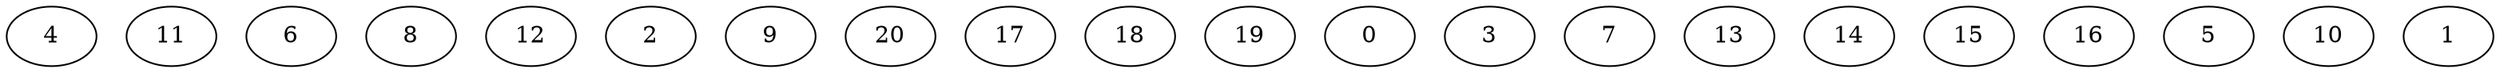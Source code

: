 digraph Independent_Nodes_21_WeightType_Random {
	graph ["Duplicate states"=0,
		GraphType=Independent,
		"Max states in OPEN"=0,
		Modes="120000ms; topo-ordered tasks, ; Pruning: task equivalence, fixed order ready list, ; F-value: ; Optimisation: best schedule length (\
SL) optimisation on equal, ",
		NumberOfTasks=21,
		"Pruned using list schedule length"=936,
		"States removed from OPEN"=0,
		TargetSystem="Homogeneous-2",
		"Time to schedule (ms)"=156,
		"Total idle time"=0,
		"Total schedule length"=65,
		"Total sequential time"=129,
		"Total states created"=3318
	];
	4	["Finish time"=10,
		Processor=0,
		"Start time"=0,
		Weight=10];
	11	["Finish time"=10,
		Processor=1,
		"Start time"=0,
		Weight=10];
	6	["Finish time"=19,
		Processor=0,
		"Start time"=10,
		Weight=9];
	8	["Finish time"=19,
		Processor=1,
		"Start time"=10,
		Weight=9];
	12	["Finish time"=28,
		Processor=0,
		"Start time"=19,
		Weight=9];
	2	["Finish time"=26,
		Processor=1,
		"Start time"=19,
		Weight=7];
	9	["Finish time"=33,
		Processor=1,
		"Start time"=26,
		Weight=7];
	20	["Finish time"=35,
		Processor=0,
		"Start time"=28,
		Weight=7];
	17	["Finish time"=39,
		Processor=1,
		"Start time"=33,
		Weight=6];
	18	["Finish time"=41,
		Processor=0,
		"Start time"=35,
		Weight=6];
	19	["Finish time"=45,
		Processor=1,
		"Start time"=39,
		Weight=6];
	0	["Finish time"=46,
		Processor=0,
		"Start time"=41,
		Weight=5];
	3	["Finish time"=50,
		Processor=1,
		"Start time"=45,
		Weight=5];
	7	["Finish time"=51,
		Processor=0,
		"Start time"=46,
		Weight=5];
	13	["Finish time"=55,
		Processor=1,
		"Start time"=50,
		Weight=5];
	14	["Finish time"=56,
		Processor=0,
		"Start time"=51,
		Weight=5];
	15	["Finish time"=60,
		Processor=1,
		"Start time"=55,
		Weight=5];
	16	["Finish time"=61,
		Processor=0,
		"Start time"=56,
		Weight=5];
	5	["Finish time"=63,
		Processor=1,
		"Start time"=60,
		Weight=3];
	10	["Finish time"=64,
		Processor=0,
		"Start time"=61,
		Weight=3];
	1	["Finish time"=65,
		Processor=1,
		"Start time"=63,
		Weight=2];
}
